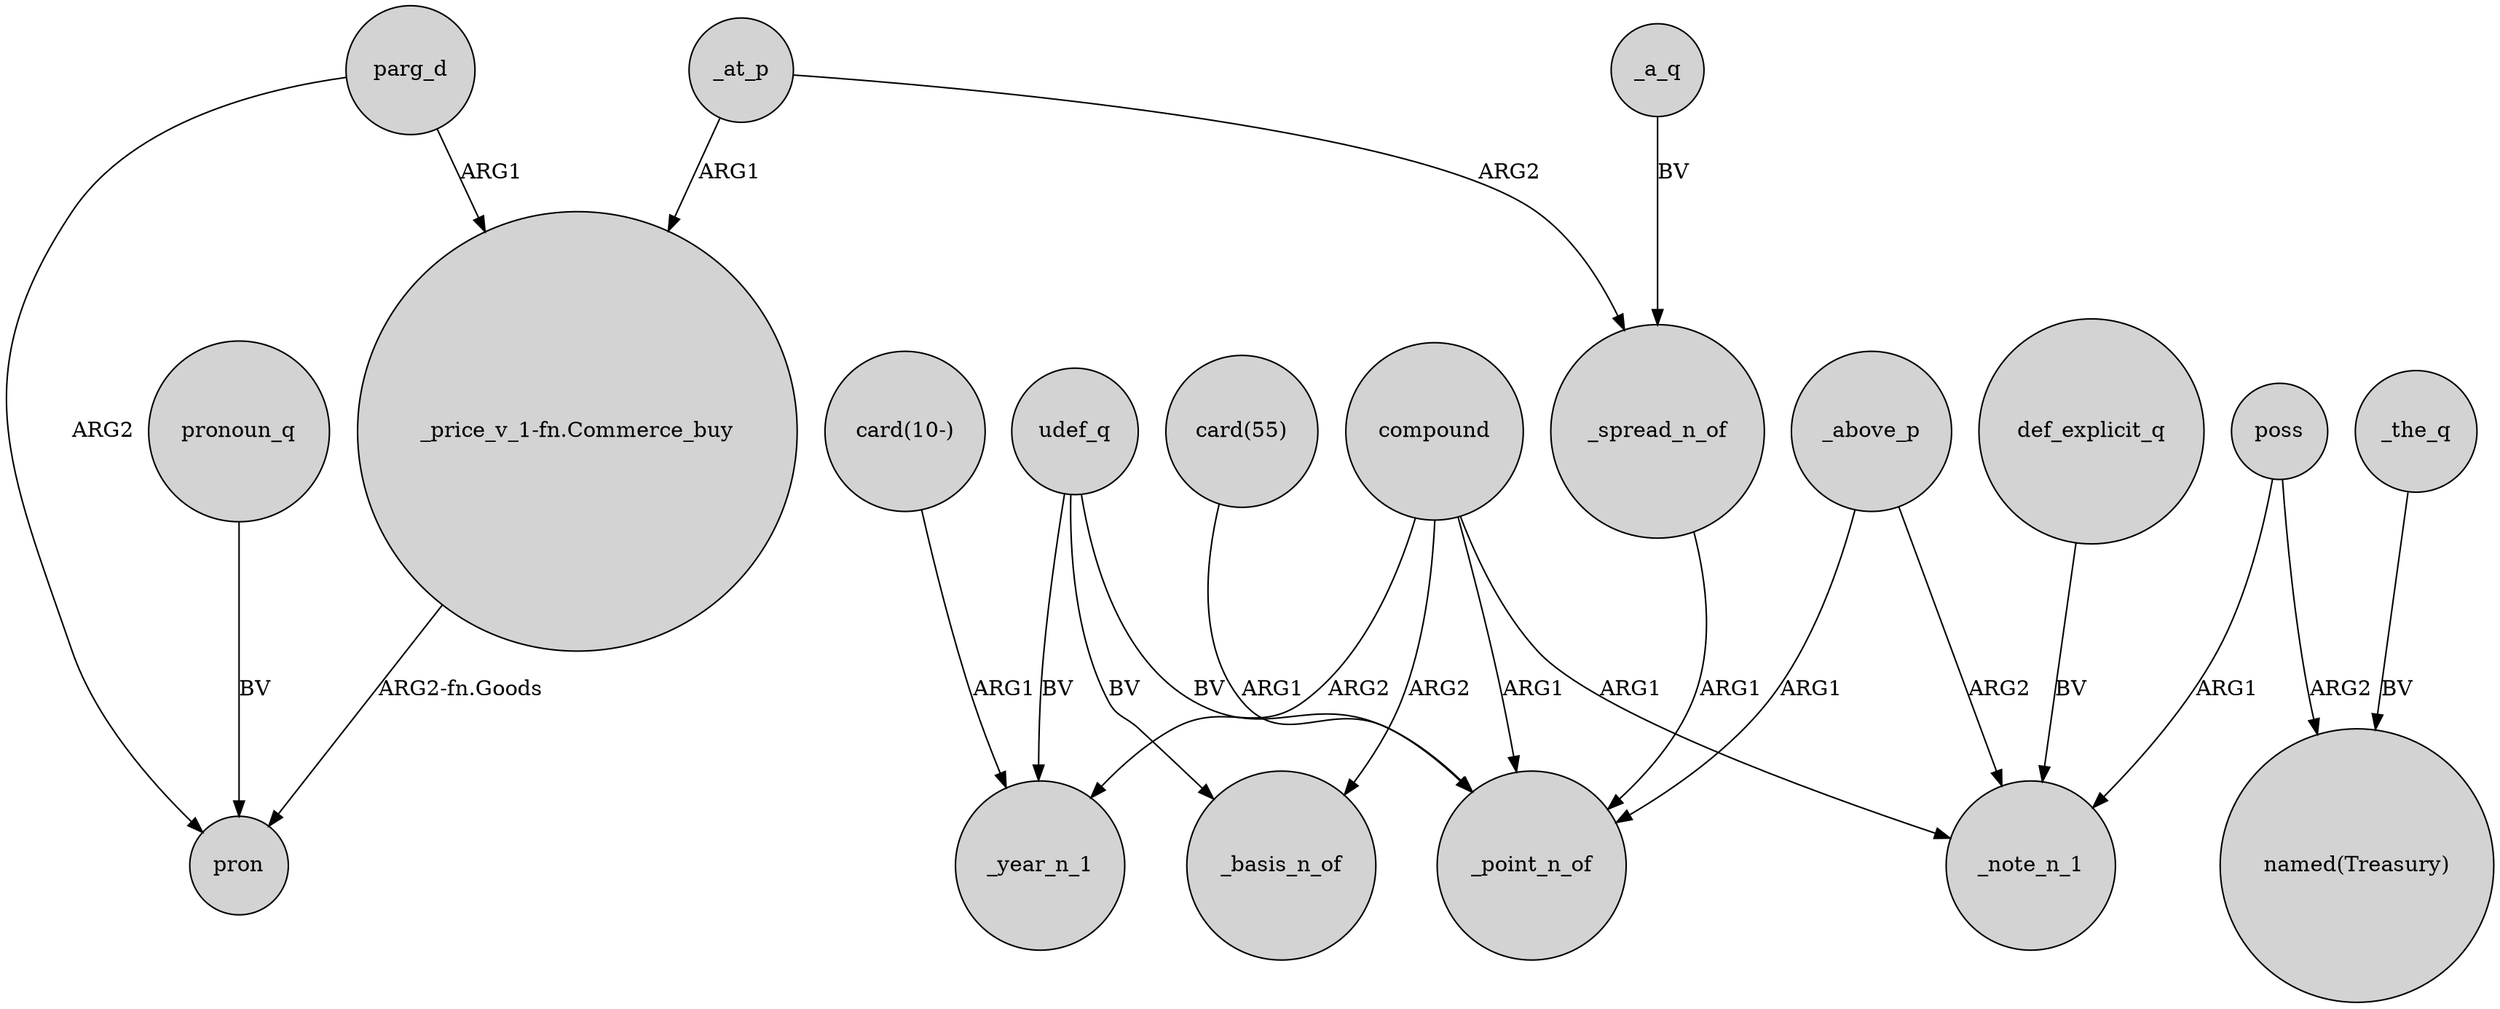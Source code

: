 digraph {
	node [shape=circle style=filled]
	"_price_v_1-fn.Commerce_buy" -> pron [label="ARG2-fn.Goods"]
	udef_q -> _basis_n_of [label=BV]
	poss -> "named(Treasury)" [label=ARG2]
	_above_p -> _point_n_of [label=ARG1]
	parg_d -> pron [label=ARG2]
	"card(55)" -> _point_n_of [label=ARG1]
	_at_p -> "_price_v_1-fn.Commerce_buy" [label=ARG1]
	parg_d -> "_price_v_1-fn.Commerce_buy" [label=ARG1]
	def_explicit_q -> _note_n_1 [label=BV]
	pronoun_q -> pron [label=BV]
	compound -> _year_n_1 [label=ARG2]
	_at_p -> _spread_n_of [label=ARG2]
	compound -> _note_n_1 [label=ARG1]
	poss -> _note_n_1 [label=ARG1]
	_above_p -> _note_n_1 [label=ARG2]
	_the_q -> "named(Treasury)" [label=BV]
	_spread_n_of -> _point_n_of [label=ARG1]
	udef_q -> _year_n_1 [label=BV]
	_a_q -> _spread_n_of [label=BV]
	compound -> _point_n_of [label=ARG1]
	"card(10-)" -> _year_n_1 [label=ARG1]
	udef_q -> _point_n_of [label=BV]
	compound -> _basis_n_of [label=ARG2]
}
